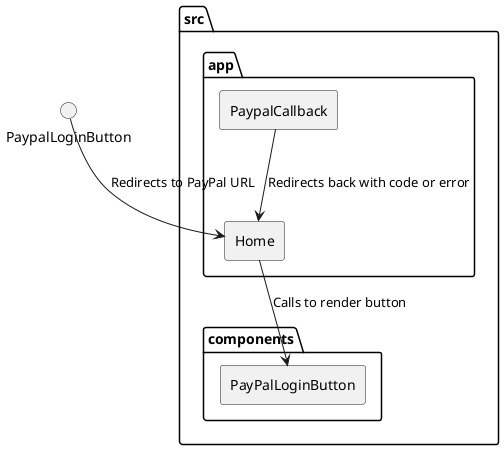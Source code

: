@startuml Paypal Login

package "src" {
    package "app" {
        rectangle Home
        rectangle PaypalCallback
    }

    package "components" {
        rectangle PayPalLoginButton
    }
}

Home --> PayPalLoginButton : Calls to render button
PaypalLoginButton --> Home : Redirects to PayPal URL
PaypalCallback --> Home : Redirects back with code or error

@enduml